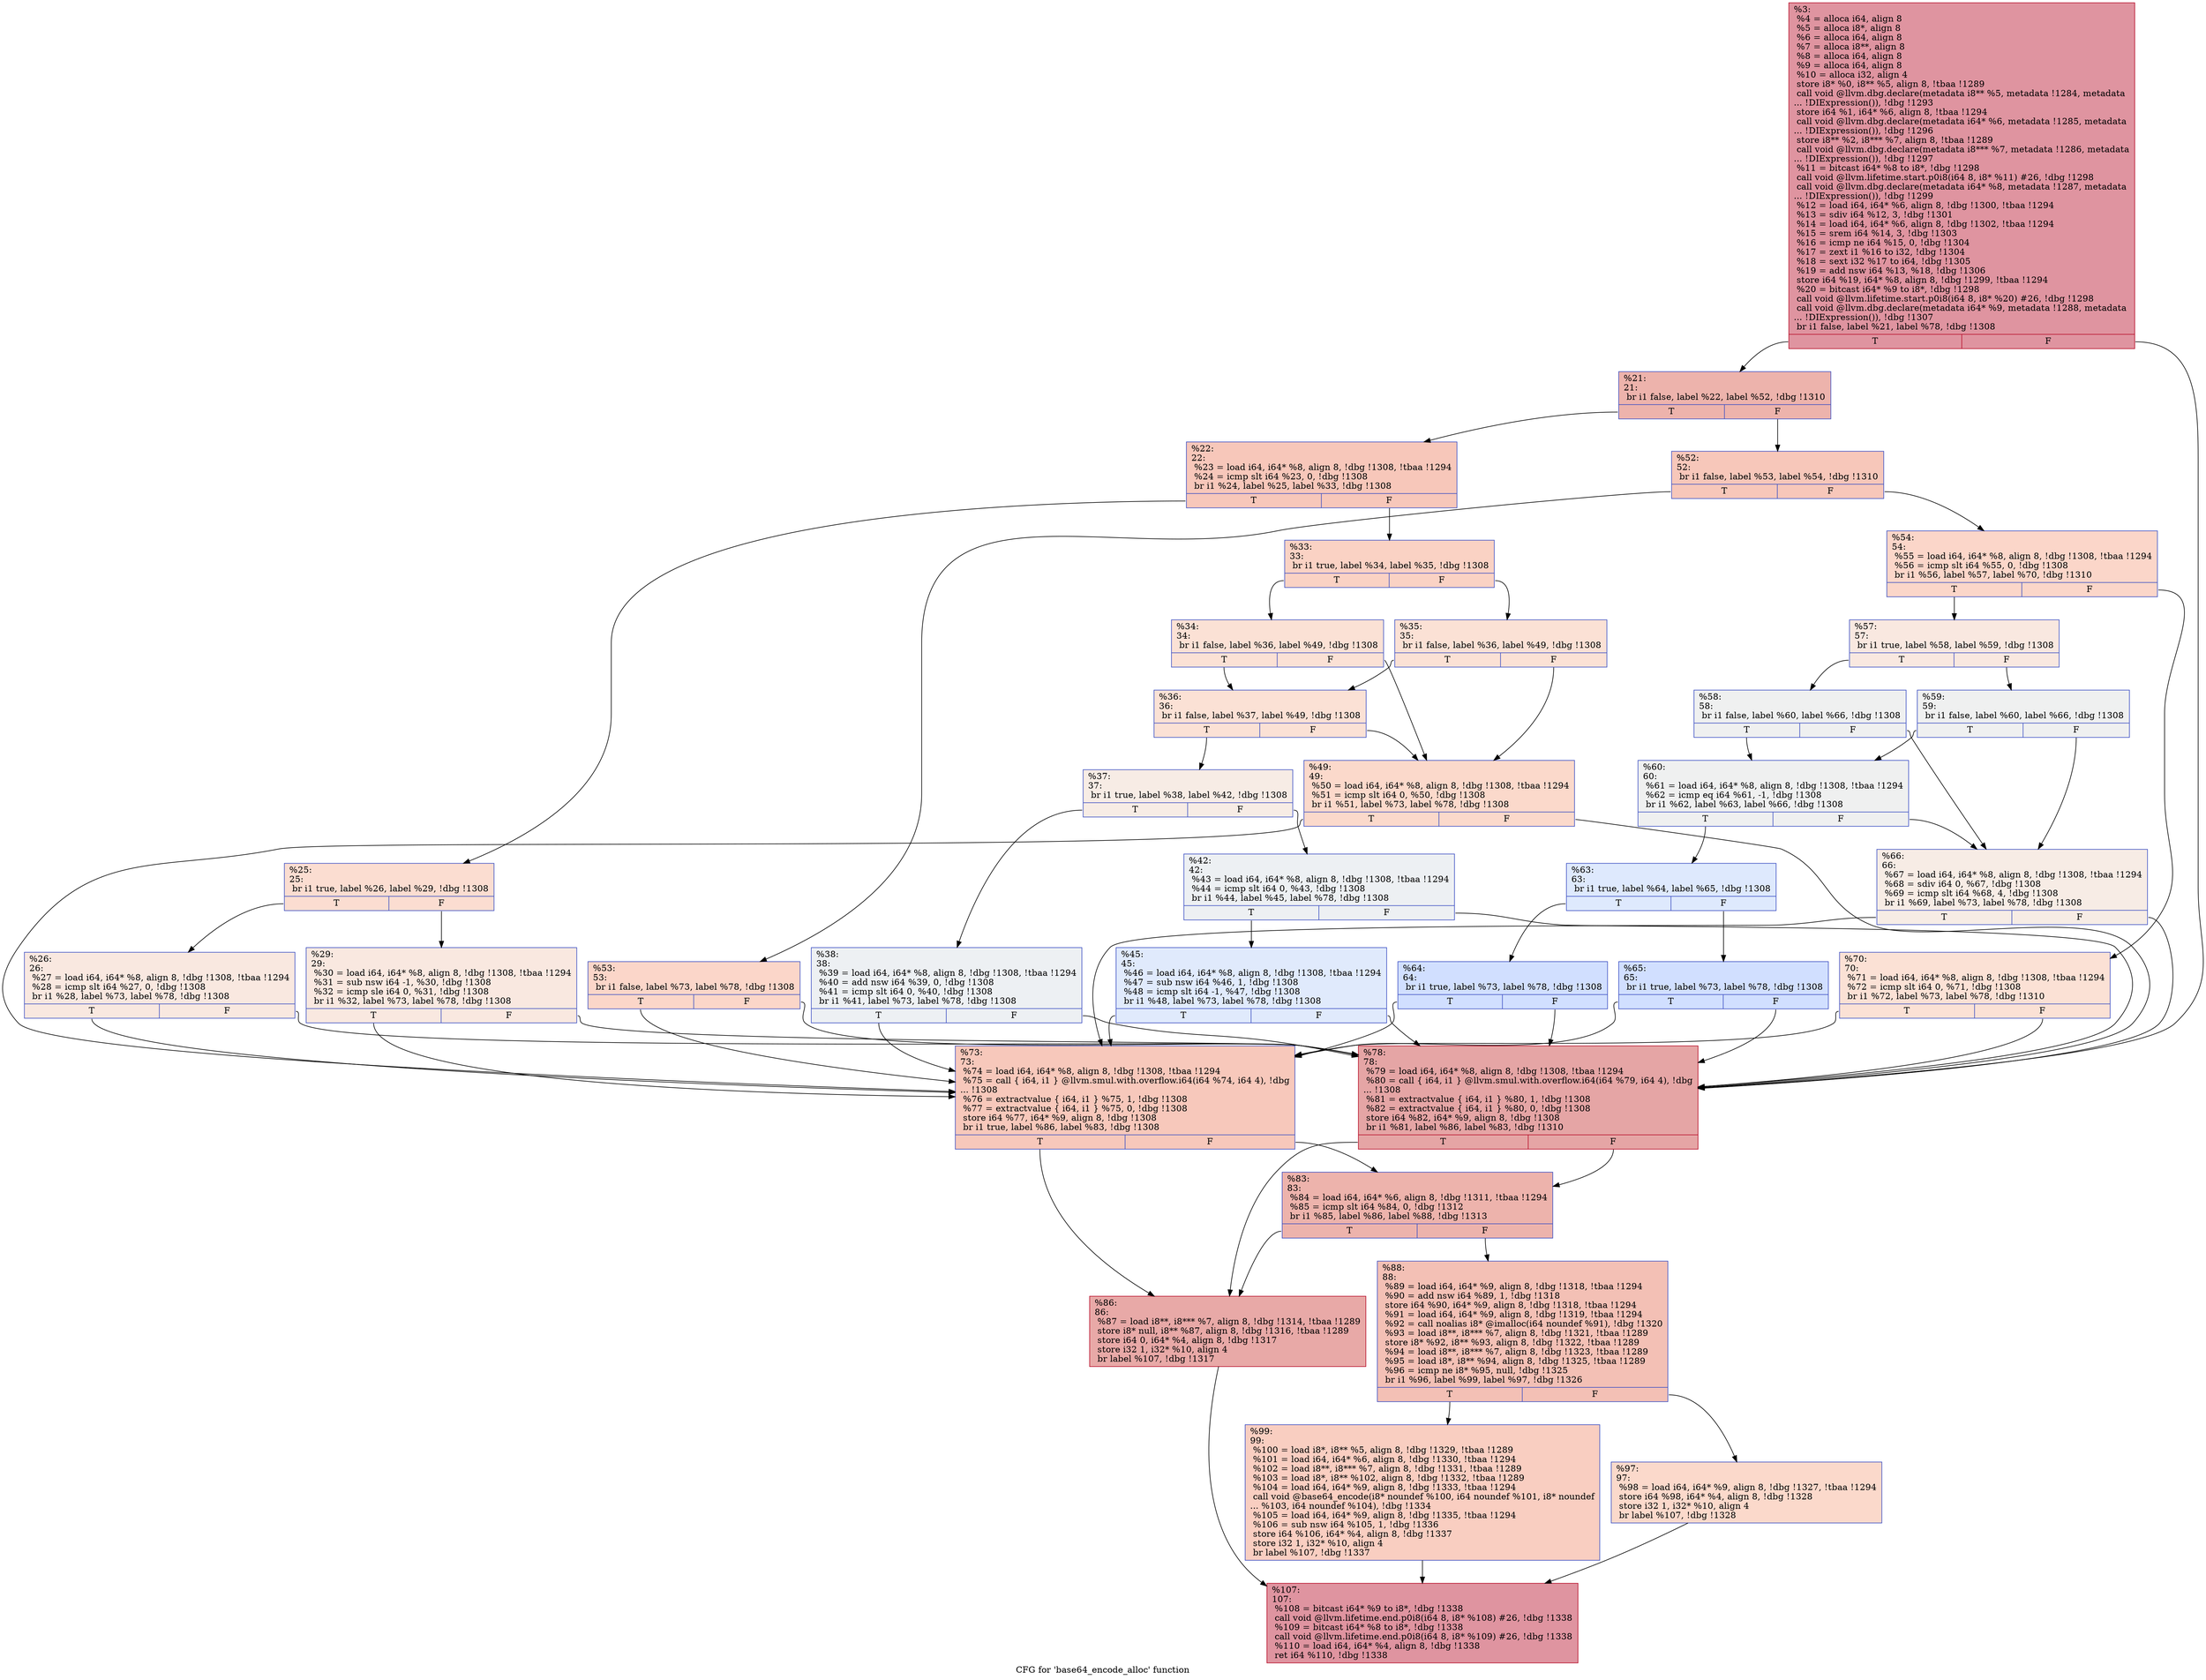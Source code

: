 digraph "CFG for 'base64_encode_alloc' function" {
	label="CFG for 'base64_encode_alloc' function";

	Node0x1e77a50 [shape=record,color="#b70d28ff", style=filled, fillcolor="#b70d2870",label="{%3:\l  %4 = alloca i64, align 8\l  %5 = alloca i8*, align 8\l  %6 = alloca i64, align 8\l  %7 = alloca i8**, align 8\l  %8 = alloca i64, align 8\l  %9 = alloca i64, align 8\l  %10 = alloca i32, align 4\l  store i8* %0, i8** %5, align 8, !tbaa !1289\l  call void @llvm.dbg.declare(metadata i8** %5, metadata !1284, metadata\l... !DIExpression()), !dbg !1293\l  store i64 %1, i64* %6, align 8, !tbaa !1294\l  call void @llvm.dbg.declare(metadata i64* %6, metadata !1285, metadata\l... !DIExpression()), !dbg !1296\l  store i8** %2, i8*** %7, align 8, !tbaa !1289\l  call void @llvm.dbg.declare(metadata i8*** %7, metadata !1286, metadata\l... !DIExpression()), !dbg !1297\l  %11 = bitcast i64* %8 to i8*, !dbg !1298\l  call void @llvm.lifetime.start.p0i8(i64 8, i8* %11) #26, !dbg !1298\l  call void @llvm.dbg.declare(metadata i64* %8, metadata !1287, metadata\l... !DIExpression()), !dbg !1299\l  %12 = load i64, i64* %6, align 8, !dbg !1300, !tbaa !1294\l  %13 = sdiv i64 %12, 3, !dbg !1301\l  %14 = load i64, i64* %6, align 8, !dbg !1302, !tbaa !1294\l  %15 = srem i64 %14, 3, !dbg !1303\l  %16 = icmp ne i64 %15, 0, !dbg !1304\l  %17 = zext i1 %16 to i32, !dbg !1304\l  %18 = sext i32 %17 to i64, !dbg !1305\l  %19 = add nsw i64 %13, %18, !dbg !1306\l  store i64 %19, i64* %8, align 8, !dbg !1299, !tbaa !1294\l  %20 = bitcast i64* %9 to i8*, !dbg !1298\l  call void @llvm.lifetime.start.p0i8(i64 8, i8* %20) #26, !dbg !1298\l  call void @llvm.dbg.declare(metadata i64* %9, metadata !1288, metadata\l... !DIExpression()), !dbg !1307\l  br i1 false, label %21, label %78, !dbg !1308\l|{<s0>T|<s1>F}}"];
	Node0x1e77a50:s0 -> Node0x1e78050;
	Node0x1e77a50:s1 -> Node0x1e788c0;
	Node0x1e78050 [shape=record,color="#3d50c3ff", style=filled, fillcolor="#d6524470",label="{%21:\l21:                                               \l  br i1 false, label %22, label %52, !dbg !1310\l|{<s0>T|<s1>F}}"];
	Node0x1e78050:s0 -> Node0x1e780a0;
	Node0x1e78050:s1 -> Node0x1e784b0;
	Node0x1e780a0 [shape=record,color="#3d50c3ff", style=filled, fillcolor="#ec7f6370",label="{%22:\l22:                                               \l  %23 = load i64, i64* %8, align 8, !dbg !1308, !tbaa !1294\l  %24 = icmp slt i64 %23, 0, !dbg !1308\l  br i1 %24, label %25, label %33, !dbg !1308\l|{<s0>T|<s1>F}}"];
	Node0x1e780a0:s0 -> Node0x1e780f0;
	Node0x1e780a0:s1 -> Node0x1e781e0;
	Node0x1e780f0 [shape=record,color="#3d50c3ff", style=filled, fillcolor="#f7b39670",label="{%25:\l25:                                               \l  br i1 true, label %26, label %29, !dbg !1308\l|{<s0>T|<s1>F}}"];
	Node0x1e780f0:s0 -> Node0x1e78140;
	Node0x1e780f0:s1 -> Node0x1e78190;
	Node0x1e78140 [shape=record,color="#3d50c3ff", style=filled, fillcolor="#f1ccb870",label="{%26:\l26:                                               \l  %27 = load i64, i64* %8, align 8, !dbg !1308, !tbaa !1294\l  %28 = icmp slt i64 %27, 0, !dbg !1308\l  br i1 %28, label %73, label %78, !dbg !1308\l|{<s0>T|<s1>F}}"];
	Node0x1e78140:s0 -> Node0x1e78870;
	Node0x1e78140:s1 -> Node0x1e788c0;
	Node0x1e78190 [shape=record,color="#3d50c3ff", style=filled, fillcolor="#f1ccb870",label="{%29:\l29:                                               \l  %30 = load i64, i64* %8, align 8, !dbg !1308, !tbaa !1294\l  %31 = sub nsw i64 -1, %30, !dbg !1308\l  %32 = icmp sle i64 0, %31, !dbg !1308\l  br i1 %32, label %73, label %78, !dbg !1308\l|{<s0>T|<s1>F}}"];
	Node0x1e78190:s0 -> Node0x1e78870;
	Node0x1e78190:s1 -> Node0x1e788c0;
	Node0x1e781e0 [shape=record,color="#3d50c3ff", style=filled, fillcolor="#f4987a70",label="{%33:\l33:                                               \l  br i1 true, label %34, label %35, !dbg !1308\l|{<s0>T|<s1>F}}"];
	Node0x1e781e0:s0 -> Node0x1e78230;
	Node0x1e781e0:s1 -> Node0x1e78280;
	Node0x1e78230 [shape=record,color="#3d50c3ff", style=filled, fillcolor="#f7bca170",label="{%34:\l34:                                               \l  br i1 false, label %36, label %49, !dbg !1308\l|{<s0>T|<s1>F}}"];
	Node0x1e78230:s0 -> Node0x1e782d0;
	Node0x1e78230:s1 -> Node0x1e78460;
	Node0x1e78280 [shape=record,color="#3d50c3ff", style=filled, fillcolor="#f7bca170",label="{%35:\l35:                                               \l  br i1 false, label %36, label %49, !dbg !1308\l|{<s0>T|<s1>F}}"];
	Node0x1e78280:s0 -> Node0x1e782d0;
	Node0x1e78280:s1 -> Node0x1e78460;
	Node0x1e782d0 [shape=record,color="#3d50c3ff", style=filled, fillcolor="#f7bca170",label="{%36:\l36:                                               \l  br i1 false, label %37, label %49, !dbg !1308\l|{<s0>T|<s1>F}}"];
	Node0x1e782d0:s0 -> Node0x1e78320;
	Node0x1e782d0:s1 -> Node0x1e78460;
	Node0x1e78320 [shape=record,color="#3d50c3ff", style=filled, fillcolor="#ecd3c570",label="{%37:\l37:                                               \l  br i1 true, label %38, label %42, !dbg !1308\l|{<s0>T|<s1>F}}"];
	Node0x1e78320:s0 -> Node0x1e78370;
	Node0x1e78320:s1 -> Node0x1e783c0;
	Node0x1e78370 [shape=record,color="#3d50c3ff", style=filled, fillcolor="#d6dce470",label="{%38:\l38:                                               \l  %39 = load i64, i64* %8, align 8, !dbg !1308, !tbaa !1294\l  %40 = add nsw i64 %39, 0, !dbg !1308\l  %41 = icmp slt i64 0, %40, !dbg !1308\l  br i1 %41, label %73, label %78, !dbg !1308\l|{<s0>T|<s1>F}}"];
	Node0x1e78370:s0 -> Node0x1e78870;
	Node0x1e78370:s1 -> Node0x1e788c0;
	Node0x1e783c0 [shape=record,color="#3d50c3ff", style=filled, fillcolor="#d6dce470",label="{%42:\l42:                                               \l  %43 = load i64, i64* %8, align 8, !dbg !1308, !tbaa !1294\l  %44 = icmp slt i64 0, %43, !dbg !1308\l  br i1 %44, label %45, label %78, !dbg !1308\l|{<s0>T|<s1>F}}"];
	Node0x1e783c0:s0 -> Node0x1e78410;
	Node0x1e783c0:s1 -> Node0x1e788c0;
	Node0x1e78410 [shape=record,color="#3d50c3ff", style=filled, fillcolor="#b9d0f970",label="{%45:\l45:                                               \l  %46 = load i64, i64* %8, align 8, !dbg !1308, !tbaa !1294\l  %47 = sub nsw i64 %46, 1, !dbg !1308\l  %48 = icmp slt i64 -1, %47, !dbg !1308\l  br i1 %48, label %73, label %78, !dbg !1308\l|{<s0>T|<s1>F}}"];
	Node0x1e78410:s0 -> Node0x1e78870;
	Node0x1e78410:s1 -> Node0x1e788c0;
	Node0x1e78460 [shape=record,color="#3d50c3ff", style=filled, fillcolor="#f7a88970",label="{%49:\l49:                                               \l  %50 = load i64, i64* %8, align 8, !dbg !1308, !tbaa !1294\l  %51 = icmp slt i64 0, %50, !dbg !1308\l  br i1 %51, label %73, label %78, !dbg !1308\l|{<s0>T|<s1>F}}"];
	Node0x1e78460:s0 -> Node0x1e78870;
	Node0x1e78460:s1 -> Node0x1e788c0;
	Node0x1e784b0 [shape=record,color="#3d50c3ff", style=filled, fillcolor="#ec7f6370",label="{%52:\l52:                                               \l  br i1 false, label %53, label %54, !dbg !1310\l|{<s0>T|<s1>F}}"];
	Node0x1e784b0:s0 -> Node0x1e78500;
	Node0x1e784b0:s1 -> Node0x1e78550;
	Node0x1e78500 [shape=record,color="#3d50c3ff", style=filled, fillcolor="#f6a38570",label="{%53:\l53:                                               \l  br i1 false, label %73, label %78, !dbg !1308\l|{<s0>T|<s1>F}}"];
	Node0x1e78500:s0 -> Node0x1e78870;
	Node0x1e78500:s1 -> Node0x1e788c0;
	Node0x1e78550 [shape=record,color="#3d50c3ff", style=filled, fillcolor="#f6a38570",label="{%54:\l54:                                               \l  %55 = load i64, i64* %8, align 8, !dbg !1308, !tbaa !1294\l  %56 = icmp slt i64 %55, 0, !dbg !1308\l  br i1 %56, label %57, label %70, !dbg !1310\l|{<s0>T|<s1>F}}"];
	Node0x1e78550:s0 -> Node0x1e785a0;
	Node0x1e78550:s1 -> Node0x1e78820;
	Node0x1e785a0 [shape=record,color="#3d50c3ff", style=filled, fillcolor="#f1ccb870",label="{%57:\l57:                                               \l  br i1 true, label %58, label %59, !dbg !1308\l|{<s0>T|<s1>F}}"];
	Node0x1e785a0:s0 -> Node0x1e785f0;
	Node0x1e785a0:s1 -> Node0x1e78640;
	Node0x1e785f0 [shape=record,color="#3d50c3ff", style=filled, fillcolor="#dbdcde70",label="{%58:\l58:                                               \l  br i1 false, label %60, label %66, !dbg !1308\l|{<s0>T|<s1>F}}"];
	Node0x1e785f0:s0 -> Node0x1e78690;
	Node0x1e785f0:s1 -> Node0x1e787d0;
	Node0x1e78640 [shape=record,color="#3d50c3ff", style=filled, fillcolor="#dbdcde70",label="{%59:\l59:                                               \l  br i1 false, label %60, label %66, !dbg !1308\l|{<s0>T|<s1>F}}"];
	Node0x1e78640:s0 -> Node0x1e78690;
	Node0x1e78640:s1 -> Node0x1e787d0;
	Node0x1e78690 [shape=record,color="#3d50c3ff", style=filled, fillcolor="#dbdcde70",label="{%60:\l60:                                               \l  %61 = load i64, i64* %8, align 8, !dbg !1308, !tbaa !1294\l  %62 = icmp eq i64 %61, -1, !dbg !1308\l  br i1 %62, label %63, label %66, !dbg !1308\l|{<s0>T|<s1>F}}"];
	Node0x1e78690:s0 -> Node0x1e786e0;
	Node0x1e78690:s1 -> Node0x1e787d0;
	Node0x1e786e0 [shape=record,color="#3d50c3ff", style=filled, fillcolor="#b5cdfa70",label="{%63:\l63:                                               \l  br i1 true, label %64, label %65, !dbg !1308\l|{<s0>T|<s1>F}}"];
	Node0x1e786e0:s0 -> Node0x1e78730;
	Node0x1e786e0:s1 -> Node0x1e78780;
	Node0x1e78730 [shape=record,color="#3d50c3ff", style=filled, fillcolor="#96b7ff70",label="{%64:\l64:                                               \l  br i1 true, label %73, label %78, !dbg !1308\l|{<s0>T|<s1>F}}"];
	Node0x1e78730:s0 -> Node0x1e78870;
	Node0x1e78730:s1 -> Node0x1e788c0;
	Node0x1e78780 [shape=record,color="#3d50c3ff", style=filled, fillcolor="#96b7ff70",label="{%65:\l65:                                               \l  br i1 true, label %73, label %78, !dbg !1308\l|{<s0>T|<s1>F}}"];
	Node0x1e78780:s0 -> Node0x1e78870;
	Node0x1e78780:s1 -> Node0x1e788c0;
	Node0x1e787d0 [shape=record,color="#3d50c3ff", style=filled, fillcolor="#ecd3c570",label="{%66:\l66:                                               \l  %67 = load i64, i64* %8, align 8, !dbg !1308, !tbaa !1294\l  %68 = sdiv i64 0, %67, !dbg !1308\l  %69 = icmp slt i64 %68, 4, !dbg !1308\l  br i1 %69, label %73, label %78, !dbg !1308\l|{<s0>T|<s1>F}}"];
	Node0x1e787d0:s0 -> Node0x1e78870;
	Node0x1e787d0:s1 -> Node0x1e788c0;
	Node0x1e78820 [shape=record,color="#3d50c3ff", style=filled, fillcolor="#f7bca170",label="{%70:\l70:                                               \l  %71 = load i64, i64* %8, align 8, !dbg !1308, !tbaa !1294\l  %72 = icmp slt i64 0, %71, !dbg !1308\l  br i1 %72, label %73, label %78, !dbg !1310\l|{<s0>T|<s1>F}}"];
	Node0x1e78820:s0 -> Node0x1e78870;
	Node0x1e78820:s1 -> Node0x1e788c0;
	Node0x1e78870 [shape=record,color="#3d50c3ff", style=filled, fillcolor="#ed836670",label="{%73:\l73:                                               \l  %74 = load i64, i64* %8, align 8, !dbg !1308, !tbaa !1294\l  %75 = call \{ i64, i1 \} @llvm.smul.with.overflow.i64(i64 %74, i64 4), !dbg\l... !1308\l  %76 = extractvalue \{ i64, i1 \} %75, 1, !dbg !1308\l  %77 = extractvalue \{ i64, i1 \} %75, 0, !dbg !1308\l  store i64 %77, i64* %9, align 8, !dbg !1308\l  br i1 true, label %86, label %83, !dbg !1308\l|{<s0>T|<s1>F}}"];
	Node0x1e78870:s0 -> Node0x1e78960;
	Node0x1e78870:s1 -> Node0x1e78910;
	Node0x1e788c0 [shape=record,color="#b70d28ff", style=filled, fillcolor="#c5333470",label="{%78:\l78:                                               \l  %79 = load i64, i64* %8, align 8, !dbg !1308, !tbaa !1294\l  %80 = call \{ i64, i1 \} @llvm.smul.with.overflow.i64(i64 %79, i64 4), !dbg\l... !1308\l  %81 = extractvalue \{ i64, i1 \} %80, 1, !dbg !1308\l  %82 = extractvalue \{ i64, i1 \} %80, 0, !dbg !1308\l  store i64 %82, i64* %9, align 8, !dbg !1308\l  br i1 %81, label %86, label %83, !dbg !1310\l|{<s0>T|<s1>F}}"];
	Node0x1e788c0:s0 -> Node0x1e78960;
	Node0x1e788c0:s1 -> Node0x1e78910;
	Node0x1e78910 [shape=record,color="#3d50c3ff", style=filled, fillcolor="#d6524470",label="{%83:\l83:                                               \l  %84 = load i64, i64* %6, align 8, !dbg !1311, !tbaa !1294\l  %85 = icmp slt i64 %84, 0, !dbg !1312\l  br i1 %85, label %86, label %88, !dbg !1313\l|{<s0>T|<s1>F}}"];
	Node0x1e78910:s0 -> Node0x1e78960;
	Node0x1e78910:s1 -> Node0x1e789b0;
	Node0x1e78960 [shape=record,color="#b70d28ff", style=filled, fillcolor="#ca3b3770",label="{%86:\l86:                                               \l  %87 = load i8**, i8*** %7, align 8, !dbg !1314, !tbaa !1289\l  store i8* null, i8** %87, align 8, !dbg !1316, !tbaa !1289\l  store i64 0, i64* %4, align 8, !dbg !1317\l  store i32 1, i32* %10, align 4\l  br label %107, !dbg !1317\l}"];
	Node0x1e78960 -> Node0x1e78aa0;
	Node0x1e789b0 [shape=record,color="#3d50c3ff", style=filled, fillcolor="#e5705870",label="{%88:\l88:                                               \l  %89 = load i64, i64* %9, align 8, !dbg !1318, !tbaa !1294\l  %90 = add nsw i64 %89, 1, !dbg !1318\l  store i64 %90, i64* %9, align 8, !dbg !1318, !tbaa !1294\l  %91 = load i64, i64* %9, align 8, !dbg !1319, !tbaa !1294\l  %92 = call noalias i8* @imalloc(i64 noundef %91), !dbg !1320\l  %93 = load i8**, i8*** %7, align 8, !dbg !1321, !tbaa !1289\l  store i8* %92, i8** %93, align 8, !dbg !1322, !tbaa !1289\l  %94 = load i8**, i8*** %7, align 8, !dbg !1323, !tbaa !1289\l  %95 = load i8*, i8** %94, align 8, !dbg !1325, !tbaa !1289\l  %96 = icmp ne i8* %95, null, !dbg !1325\l  br i1 %96, label %99, label %97, !dbg !1326\l|{<s0>T|<s1>F}}"];
	Node0x1e789b0:s0 -> Node0x1e78a50;
	Node0x1e789b0:s1 -> Node0x1e78a00;
	Node0x1e78a00 [shape=record,color="#3d50c3ff", style=filled, fillcolor="#f7a88970",label="{%97:\l97:                                               \l  %98 = load i64, i64* %9, align 8, !dbg !1327, !tbaa !1294\l  store i64 %98, i64* %4, align 8, !dbg !1328\l  store i32 1, i32* %10, align 4\l  br label %107, !dbg !1328\l}"];
	Node0x1e78a00 -> Node0x1e78aa0;
	Node0x1e78a50 [shape=record,color="#3d50c3ff", style=filled, fillcolor="#f2907270",label="{%99:\l99:                                               \l  %100 = load i8*, i8** %5, align 8, !dbg !1329, !tbaa !1289\l  %101 = load i64, i64* %6, align 8, !dbg !1330, !tbaa !1294\l  %102 = load i8**, i8*** %7, align 8, !dbg !1331, !tbaa !1289\l  %103 = load i8*, i8** %102, align 8, !dbg !1332, !tbaa !1289\l  %104 = load i64, i64* %9, align 8, !dbg !1333, !tbaa !1294\l  call void @base64_encode(i8* noundef %100, i64 noundef %101, i8* noundef\l... %103, i64 noundef %104), !dbg !1334\l  %105 = load i64, i64* %9, align 8, !dbg !1335, !tbaa !1294\l  %106 = sub nsw i64 %105, 1, !dbg !1336\l  store i64 %106, i64* %4, align 8, !dbg !1337\l  store i32 1, i32* %10, align 4\l  br label %107, !dbg !1337\l}"];
	Node0x1e78a50 -> Node0x1e78aa0;
	Node0x1e78aa0 [shape=record,color="#b70d28ff", style=filled, fillcolor="#b70d2870",label="{%107:\l107:                                              \l  %108 = bitcast i64* %9 to i8*, !dbg !1338\l  call void @llvm.lifetime.end.p0i8(i64 8, i8* %108) #26, !dbg !1338\l  %109 = bitcast i64* %8 to i8*, !dbg !1338\l  call void @llvm.lifetime.end.p0i8(i64 8, i8* %109) #26, !dbg !1338\l  %110 = load i64, i64* %4, align 8, !dbg !1338\l  ret i64 %110, !dbg !1338\l}"];
}
